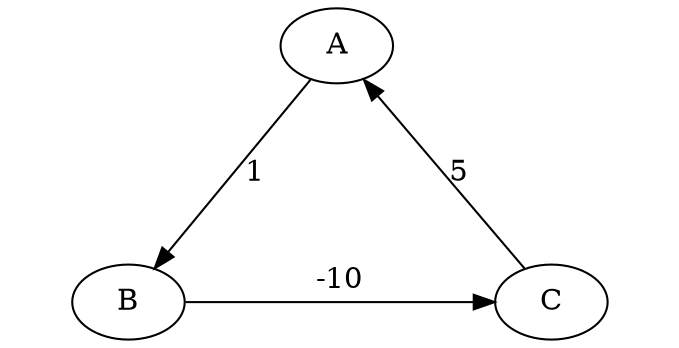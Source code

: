 digraph G {
  splines=line;

  ratio = 0.5;
  ranksep=1;

  A -> B [label = 1]
  B -> C [label = -10]
  C -> A [label = 5]

  {rank=same; A }
  {rank=same; B C }


}
